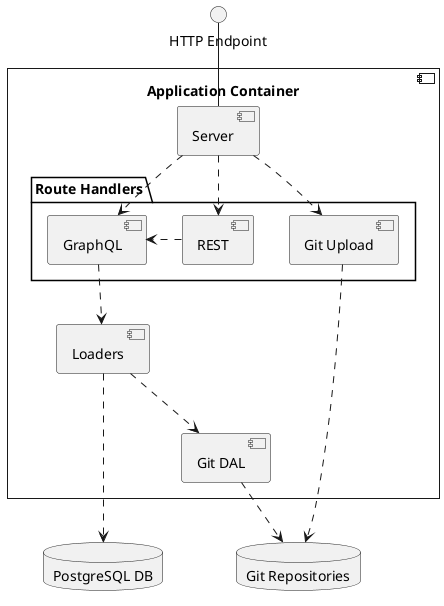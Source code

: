 @startuml components
skinparam monochrome true
skinparam shadowing false
skinparam backgroundColor transparent
skinparam classBackgroundColor transparent
skinparam style strictuml

database "Git Repositories" as GitRepos
database "PostgreSQL DB" as Postgres

() "HTTP Endpoint" as HTTP

component "Application Container" {
  component Server
  HTTP -- Server
  package "Route Handlers" {
    component "Git Upload" as GitUpload
    component "REST" as REST
    component "GraphQL" as GraphQL
    GraphQL <.left. REST
  }
  component Loaders
  component "Git DAL" as GitDAL

  Server .down.> GitUpload
  GitUpload .right.> GitRepos
  Server .down.> GraphQL
  Server .down.> REST
  GraphQL .down.> Loaders
  Loaders .down..> Postgres
  Loaders .down.> GitDAL
  GitDAL ..> GitRepos
}

@enduml
